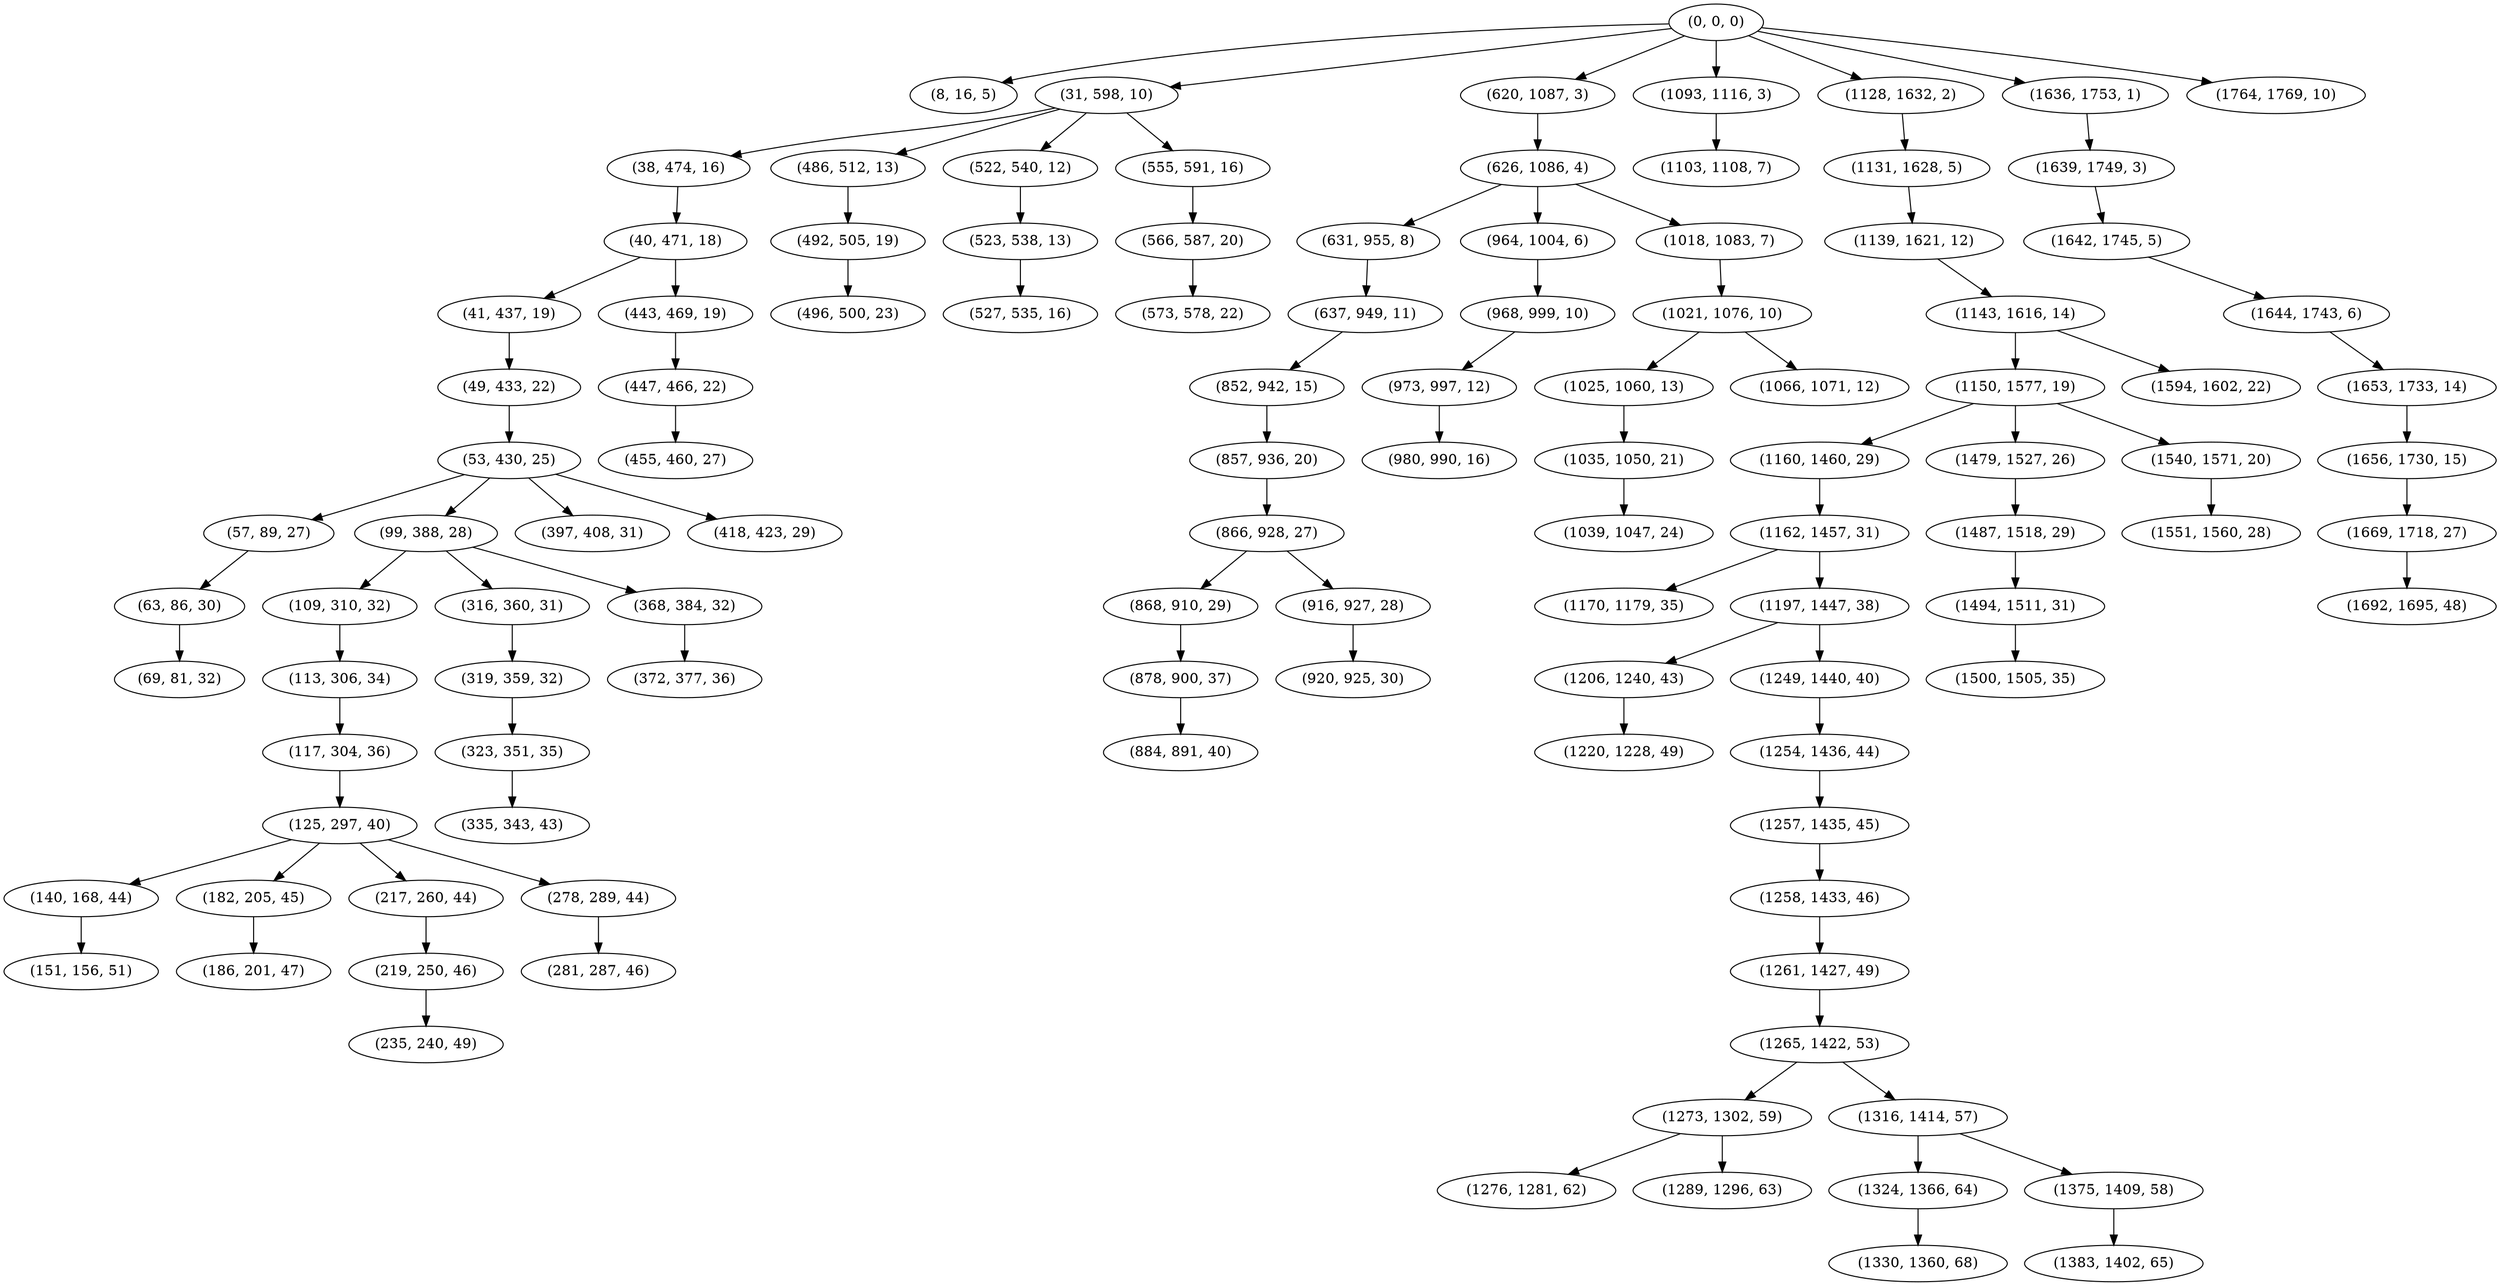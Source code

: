 digraph tree {
    "(0, 0, 0)";
    "(8, 16, 5)";
    "(31, 598, 10)";
    "(38, 474, 16)";
    "(40, 471, 18)";
    "(41, 437, 19)";
    "(49, 433, 22)";
    "(53, 430, 25)";
    "(57, 89, 27)";
    "(63, 86, 30)";
    "(69, 81, 32)";
    "(99, 388, 28)";
    "(109, 310, 32)";
    "(113, 306, 34)";
    "(117, 304, 36)";
    "(125, 297, 40)";
    "(140, 168, 44)";
    "(151, 156, 51)";
    "(182, 205, 45)";
    "(186, 201, 47)";
    "(217, 260, 44)";
    "(219, 250, 46)";
    "(235, 240, 49)";
    "(278, 289, 44)";
    "(281, 287, 46)";
    "(316, 360, 31)";
    "(319, 359, 32)";
    "(323, 351, 35)";
    "(335, 343, 43)";
    "(368, 384, 32)";
    "(372, 377, 36)";
    "(397, 408, 31)";
    "(418, 423, 29)";
    "(443, 469, 19)";
    "(447, 466, 22)";
    "(455, 460, 27)";
    "(486, 512, 13)";
    "(492, 505, 19)";
    "(496, 500, 23)";
    "(522, 540, 12)";
    "(523, 538, 13)";
    "(527, 535, 16)";
    "(555, 591, 16)";
    "(566, 587, 20)";
    "(573, 578, 22)";
    "(620, 1087, 3)";
    "(626, 1086, 4)";
    "(631, 955, 8)";
    "(637, 949, 11)";
    "(852, 942, 15)";
    "(857, 936, 20)";
    "(866, 928, 27)";
    "(868, 910, 29)";
    "(878, 900, 37)";
    "(884, 891, 40)";
    "(916, 927, 28)";
    "(920, 925, 30)";
    "(964, 1004, 6)";
    "(968, 999, 10)";
    "(973, 997, 12)";
    "(980, 990, 16)";
    "(1018, 1083, 7)";
    "(1021, 1076, 10)";
    "(1025, 1060, 13)";
    "(1035, 1050, 21)";
    "(1039, 1047, 24)";
    "(1066, 1071, 12)";
    "(1093, 1116, 3)";
    "(1103, 1108, 7)";
    "(1128, 1632, 2)";
    "(1131, 1628, 5)";
    "(1139, 1621, 12)";
    "(1143, 1616, 14)";
    "(1150, 1577, 19)";
    "(1160, 1460, 29)";
    "(1162, 1457, 31)";
    "(1170, 1179, 35)";
    "(1197, 1447, 38)";
    "(1206, 1240, 43)";
    "(1220, 1228, 49)";
    "(1249, 1440, 40)";
    "(1254, 1436, 44)";
    "(1257, 1435, 45)";
    "(1258, 1433, 46)";
    "(1261, 1427, 49)";
    "(1265, 1422, 53)";
    "(1273, 1302, 59)";
    "(1276, 1281, 62)";
    "(1289, 1296, 63)";
    "(1316, 1414, 57)";
    "(1324, 1366, 64)";
    "(1330, 1360, 68)";
    "(1375, 1409, 58)";
    "(1383, 1402, 65)";
    "(1479, 1527, 26)";
    "(1487, 1518, 29)";
    "(1494, 1511, 31)";
    "(1500, 1505, 35)";
    "(1540, 1571, 20)";
    "(1551, 1560, 28)";
    "(1594, 1602, 22)";
    "(1636, 1753, 1)";
    "(1639, 1749, 3)";
    "(1642, 1745, 5)";
    "(1644, 1743, 6)";
    "(1653, 1733, 14)";
    "(1656, 1730, 15)";
    "(1669, 1718, 27)";
    "(1692, 1695, 48)";
    "(1764, 1769, 10)";
    "(0, 0, 0)" -> "(8, 16, 5)";
    "(0, 0, 0)" -> "(31, 598, 10)";
    "(0, 0, 0)" -> "(620, 1087, 3)";
    "(0, 0, 0)" -> "(1093, 1116, 3)";
    "(0, 0, 0)" -> "(1128, 1632, 2)";
    "(0, 0, 0)" -> "(1636, 1753, 1)";
    "(0, 0, 0)" -> "(1764, 1769, 10)";
    "(31, 598, 10)" -> "(38, 474, 16)";
    "(31, 598, 10)" -> "(486, 512, 13)";
    "(31, 598, 10)" -> "(522, 540, 12)";
    "(31, 598, 10)" -> "(555, 591, 16)";
    "(38, 474, 16)" -> "(40, 471, 18)";
    "(40, 471, 18)" -> "(41, 437, 19)";
    "(40, 471, 18)" -> "(443, 469, 19)";
    "(41, 437, 19)" -> "(49, 433, 22)";
    "(49, 433, 22)" -> "(53, 430, 25)";
    "(53, 430, 25)" -> "(57, 89, 27)";
    "(53, 430, 25)" -> "(99, 388, 28)";
    "(53, 430, 25)" -> "(397, 408, 31)";
    "(53, 430, 25)" -> "(418, 423, 29)";
    "(57, 89, 27)" -> "(63, 86, 30)";
    "(63, 86, 30)" -> "(69, 81, 32)";
    "(99, 388, 28)" -> "(109, 310, 32)";
    "(99, 388, 28)" -> "(316, 360, 31)";
    "(99, 388, 28)" -> "(368, 384, 32)";
    "(109, 310, 32)" -> "(113, 306, 34)";
    "(113, 306, 34)" -> "(117, 304, 36)";
    "(117, 304, 36)" -> "(125, 297, 40)";
    "(125, 297, 40)" -> "(140, 168, 44)";
    "(125, 297, 40)" -> "(182, 205, 45)";
    "(125, 297, 40)" -> "(217, 260, 44)";
    "(125, 297, 40)" -> "(278, 289, 44)";
    "(140, 168, 44)" -> "(151, 156, 51)";
    "(182, 205, 45)" -> "(186, 201, 47)";
    "(217, 260, 44)" -> "(219, 250, 46)";
    "(219, 250, 46)" -> "(235, 240, 49)";
    "(278, 289, 44)" -> "(281, 287, 46)";
    "(316, 360, 31)" -> "(319, 359, 32)";
    "(319, 359, 32)" -> "(323, 351, 35)";
    "(323, 351, 35)" -> "(335, 343, 43)";
    "(368, 384, 32)" -> "(372, 377, 36)";
    "(443, 469, 19)" -> "(447, 466, 22)";
    "(447, 466, 22)" -> "(455, 460, 27)";
    "(486, 512, 13)" -> "(492, 505, 19)";
    "(492, 505, 19)" -> "(496, 500, 23)";
    "(522, 540, 12)" -> "(523, 538, 13)";
    "(523, 538, 13)" -> "(527, 535, 16)";
    "(555, 591, 16)" -> "(566, 587, 20)";
    "(566, 587, 20)" -> "(573, 578, 22)";
    "(620, 1087, 3)" -> "(626, 1086, 4)";
    "(626, 1086, 4)" -> "(631, 955, 8)";
    "(626, 1086, 4)" -> "(964, 1004, 6)";
    "(626, 1086, 4)" -> "(1018, 1083, 7)";
    "(631, 955, 8)" -> "(637, 949, 11)";
    "(637, 949, 11)" -> "(852, 942, 15)";
    "(852, 942, 15)" -> "(857, 936, 20)";
    "(857, 936, 20)" -> "(866, 928, 27)";
    "(866, 928, 27)" -> "(868, 910, 29)";
    "(866, 928, 27)" -> "(916, 927, 28)";
    "(868, 910, 29)" -> "(878, 900, 37)";
    "(878, 900, 37)" -> "(884, 891, 40)";
    "(916, 927, 28)" -> "(920, 925, 30)";
    "(964, 1004, 6)" -> "(968, 999, 10)";
    "(968, 999, 10)" -> "(973, 997, 12)";
    "(973, 997, 12)" -> "(980, 990, 16)";
    "(1018, 1083, 7)" -> "(1021, 1076, 10)";
    "(1021, 1076, 10)" -> "(1025, 1060, 13)";
    "(1021, 1076, 10)" -> "(1066, 1071, 12)";
    "(1025, 1060, 13)" -> "(1035, 1050, 21)";
    "(1035, 1050, 21)" -> "(1039, 1047, 24)";
    "(1093, 1116, 3)" -> "(1103, 1108, 7)";
    "(1128, 1632, 2)" -> "(1131, 1628, 5)";
    "(1131, 1628, 5)" -> "(1139, 1621, 12)";
    "(1139, 1621, 12)" -> "(1143, 1616, 14)";
    "(1143, 1616, 14)" -> "(1150, 1577, 19)";
    "(1143, 1616, 14)" -> "(1594, 1602, 22)";
    "(1150, 1577, 19)" -> "(1160, 1460, 29)";
    "(1150, 1577, 19)" -> "(1479, 1527, 26)";
    "(1150, 1577, 19)" -> "(1540, 1571, 20)";
    "(1160, 1460, 29)" -> "(1162, 1457, 31)";
    "(1162, 1457, 31)" -> "(1170, 1179, 35)";
    "(1162, 1457, 31)" -> "(1197, 1447, 38)";
    "(1197, 1447, 38)" -> "(1206, 1240, 43)";
    "(1197, 1447, 38)" -> "(1249, 1440, 40)";
    "(1206, 1240, 43)" -> "(1220, 1228, 49)";
    "(1249, 1440, 40)" -> "(1254, 1436, 44)";
    "(1254, 1436, 44)" -> "(1257, 1435, 45)";
    "(1257, 1435, 45)" -> "(1258, 1433, 46)";
    "(1258, 1433, 46)" -> "(1261, 1427, 49)";
    "(1261, 1427, 49)" -> "(1265, 1422, 53)";
    "(1265, 1422, 53)" -> "(1273, 1302, 59)";
    "(1265, 1422, 53)" -> "(1316, 1414, 57)";
    "(1273, 1302, 59)" -> "(1276, 1281, 62)";
    "(1273, 1302, 59)" -> "(1289, 1296, 63)";
    "(1316, 1414, 57)" -> "(1324, 1366, 64)";
    "(1316, 1414, 57)" -> "(1375, 1409, 58)";
    "(1324, 1366, 64)" -> "(1330, 1360, 68)";
    "(1375, 1409, 58)" -> "(1383, 1402, 65)";
    "(1479, 1527, 26)" -> "(1487, 1518, 29)";
    "(1487, 1518, 29)" -> "(1494, 1511, 31)";
    "(1494, 1511, 31)" -> "(1500, 1505, 35)";
    "(1540, 1571, 20)" -> "(1551, 1560, 28)";
    "(1636, 1753, 1)" -> "(1639, 1749, 3)";
    "(1639, 1749, 3)" -> "(1642, 1745, 5)";
    "(1642, 1745, 5)" -> "(1644, 1743, 6)";
    "(1644, 1743, 6)" -> "(1653, 1733, 14)";
    "(1653, 1733, 14)" -> "(1656, 1730, 15)";
    "(1656, 1730, 15)" -> "(1669, 1718, 27)";
    "(1669, 1718, 27)" -> "(1692, 1695, 48)";
}
